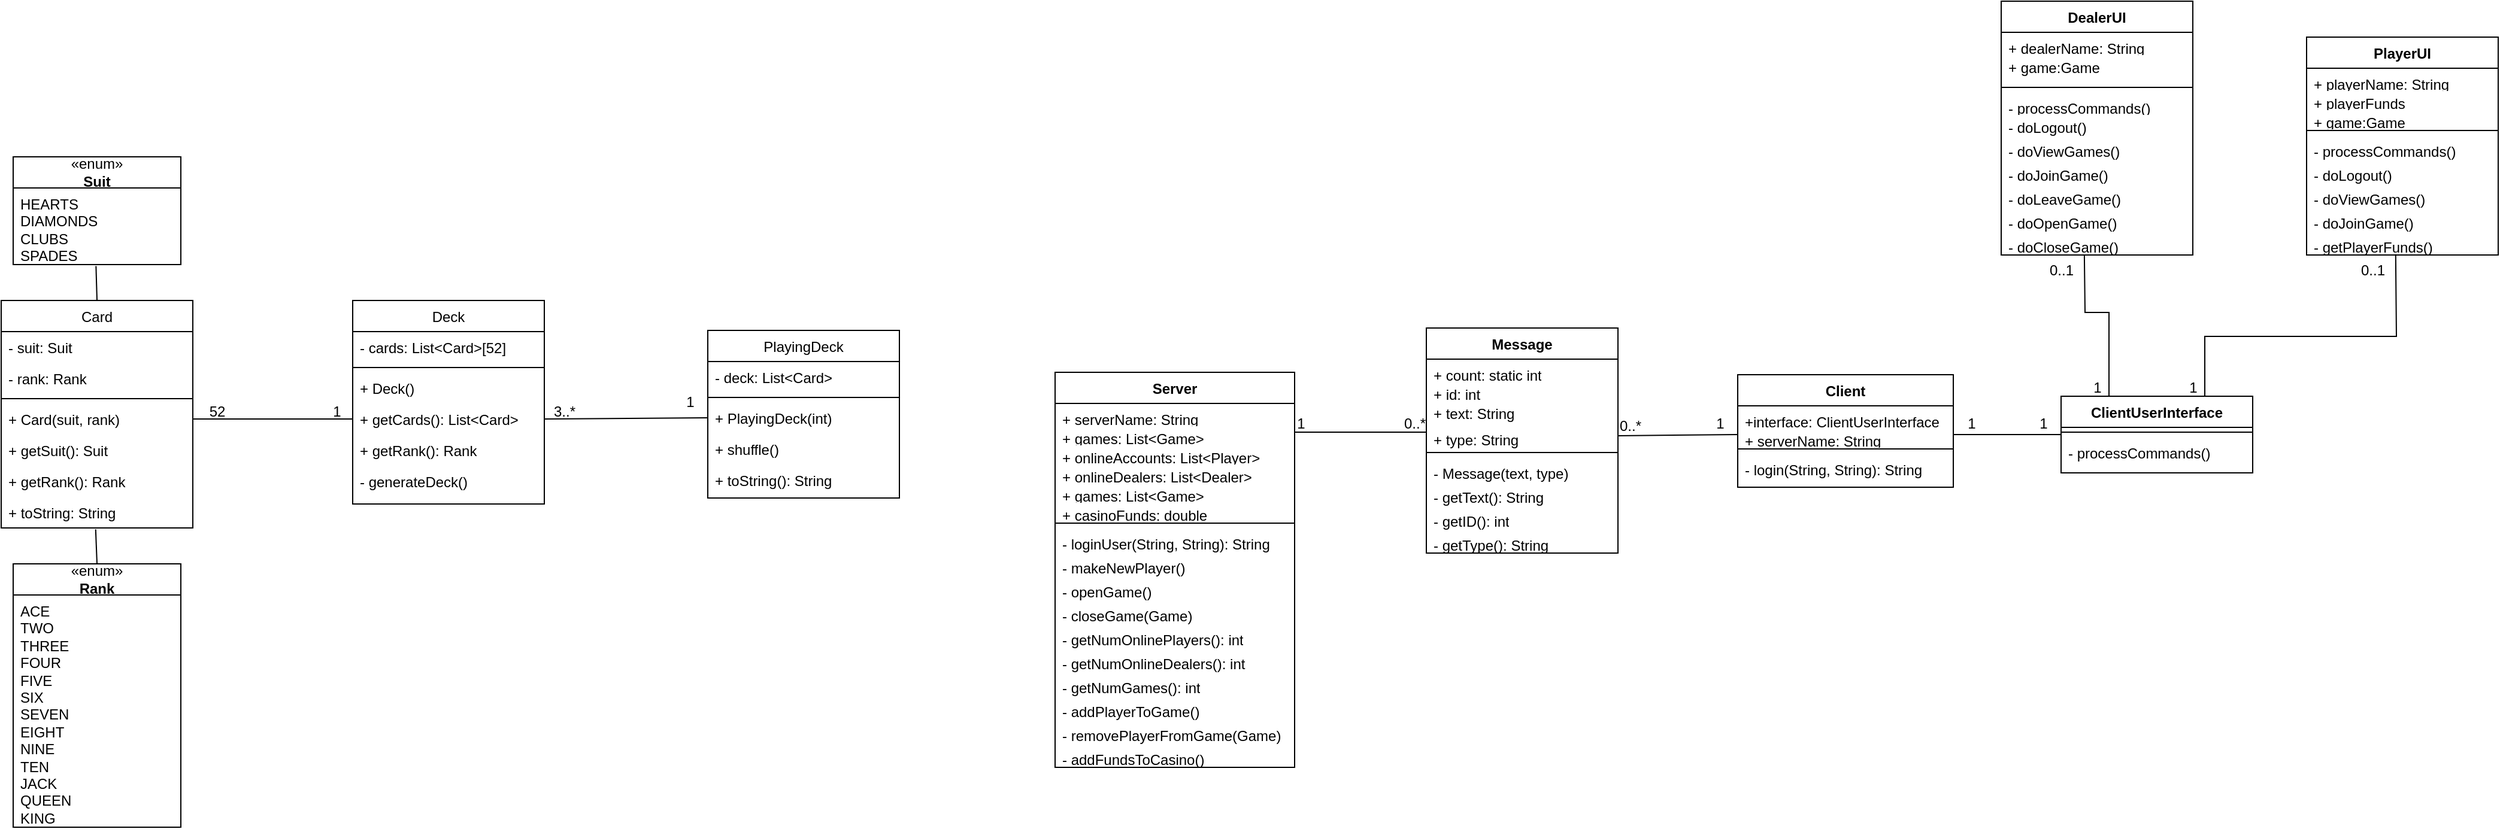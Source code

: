 <mxfile version="24.0.4" type="device">
  <diagram id="C5RBs43oDa-KdzZeNtuy" name="Page-1">
    <mxGraphModel dx="2313" dy="2041" grid="1" gridSize="10" guides="1" tooltips="1" connect="1" arrows="1" fold="1" page="1" pageScale="1" pageWidth="850" pageHeight="1100" math="0" shadow="0">
      <root>
        <mxCell id="WIyWlLk6GJQsqaUBKTNV-0" />
        <mxCell id="WIyWlLk6GJQsqaUBKTNV-1" parent="WIyWlLk6GJQsqaUBKTNV-0" />
        <mxCell id="zkfFHV4jXpPFQw0GAbJ--17" value="Card" style="swimlane;fontStyle=0;align=center;verticalAlign=top;childLayout=stackLayout;horizontal=1;startSize=26;horizontalStack=0;resizeParent=1;resizeLast=0;collapsible=1;marginBottom=0;rounded=0;shadow=0;strokeWidth=1;" parent="WIyWlLk6GJQsqaUBKTNV-1" vertex="1">
          <mxGeometry x="40" y="210" width="160" height="190" as="geometry">
            <mxRectangle x="550" y="140" width="160" height="26" as="alternateBounds" />
          </mxGeometry>
        </mxCell>
        <mxCell id="zkfFHV4jXpPFQw0GAbJ--18" value="- suit: Suit" style="text;align=left;verticalAlign=top;spacingLeft=4;spacingRight=4;overflow=hidden;rotatable=0;points=[[0,0.5],[1,0.5]];portConstraint=eastwest;" parent="zkfFHV4jXpPFQw0GAbJ--17" vertex="1">
          <mxGeometry y="26" width="160" height="26" as="geometry" />
        </mxCell>
        <mxCell id="zkfFHV4jXpPFQw0GAbJ--19" value="- rank: Rank" style="text;align=left;verticalAlign=top;spacingLeft=4;spacingRight=4;overflow=hidden;rotatable=0;points=[[0,0.5],[1,0.5]];portConstraint=eastwest;rounded=0;shadow=0;html=0;" parent="zkfFHV4jXpPFQw0GAbJ--17" vertex="1">
          <mxGeometry y="52" width="160" height="26" as="geometry" />
        </mxCell>
        <mxCell id="zkfFHV4jXpPFQw0GAbJ--23" value="" style="line;html=1;strokeWidth=1;align=left;verticalAlign=middle;spacingTop=-1;spacingLeft=3;spacingRight=3;rotatable=0;labelPosition=right;points=[];portConstraint=eastwest;" parent="zkfFHV4jXpPFQw0GAbJ--17" vertex="1">
          <mxGeometry y="78" width="160" height="8" as="geometry" />
        </mxCell>
        <mxCell id="zkfFHV4jXpPFQw0GAbJ--24" value="+ Card(suit, rank)" style="text;align=left;verticalAlign=top;spacingLeft=4;spacingRight=4;overflow=hidden;rotatable=0;points=[[0,0.5],[1,0.5]];portConstraint=eastwest;" parent="zkfFHV4jXpPFQw0GAbJ--17" vertex="1">
          <mxGeometry y="86" width="160" height="26" as="geometry" />
        </mxCell>
        <mxCell id="zkfFHV4jXpPFQw0GAbJ--25" value="+ getSuit(): Suit" style="text;align=left;verticalAlign=top;spacingLeft=4;spacingRight=4;overflow=hidden;rotatable=0;points=[[0,0.5],[1,0.5]];portConstraint=eastwest;" parent="zkfFHV4jXpPFQw0GAbJ--17" vertex="1">
          <mxGeometry y="112" width="160" height="26" as="geometry" />
        </mxCell>
        <mxCell id="6o5lNxaK7wUjUm885sXz-1" value="+ getRank(): Rank" style="text;align=left;verticalAlign=top;spacingLeft=4;spacingRight=4;overflow=hidden;rotatable=0;points=[[0,0.5],[1,0.5]];portConstraint=eastwest;" parent="zkfFHV4jXpPFQw0GAbJ--17" vertex="1">
          <mxGeometry y="138" width="160" height="26" as="geometry" />
        </mxCell>
        <mxCell id="6o5lNxaK7wUjUm885sXz-2" value="+ toString: String" style="text;align=left;verticalAlign=top;spacingLeft=4;spacingRight=4;overflow=hidden;rotatable=0;points=[[0,0.5],[1,0.5]];portConstraint=eastwest;" parent="zkfFHV4jXpPFQw0GAbJ--17" vertex="1">
          <mxGeometry y="164" width="160" height="26" as="geometry" />
        </mxCell>
        <mxCell id="6o5lNxaK7wUjUm885sXz-3" value="Deck" style="swimlane;fontStyle=0;align=center;verticalAlign=top;childLayout=stackLayout;horizontal=1;startSize=26;horizontalStack=0;resizeParent=1;resizeLast=0;collapsible=1;marginBottom=0;rounded=0;shadow=0;strokeWidth=1;" parent="WIyWlLk6GJQsqaUBKTNV-1" vertex="1">
          <mxGeometry x="333.5" y="210" width="160" height="170" as="geometry">
            <mxRectangle x="550" y="140" width="160" height="26" as="alternateBounds" />
          </mxGeometry>
        </mxCell>
        <mxCell id="6o5lNxaK7wUjUm885sXz-4" value="- cards: List&lt;Card&gt;[52]" style="text;align=left;verticalAlign=top;spacingLeft=4;spacingRight=4;overflow=hidden;rotatable=0;points=[[0,0.5],[1,0.5]];portConstraint=eastwest;" parent="6o5lNxaK7wUjUm885sXz-3" vertex="1">
          <mxGeometry y="26" width="160" height="26" as="geometry" />
        </mxCell>
        <mxCell id="6o5lNxaK7wUjUm885sXz-6" value="" style="line;html=1;strokeWidth=1;align=left;verticalAlign=middle;spacingTop=-1;spacingLeft=3;spacingRight=3;rotatable=0;labelPosition=right;points=[];portConstraint=eastwest;" parent="6o5lNxaK7wUjUm885sXz-3" vertex="1">
          <mxGeometry y="52" width="160" height="8" as="geometry" />
        </mxCell>
        <mxCell id="6o5lNxaK7wUjUm885sXz-7" value="+ Deck()" style="text;align=left;verticalAlign=top;spacingLeft=4;spacingRight=4;overflow=hidden;rotatable=0;points=[[0,0.5],[1,0.5]];portConstraint=eastwest;" parent="6o5lNxaK7wUjUm885sXz-3" vertex="1">
          <mxGeometry y="60" width="160" height="26" as="geometry" />
        </mxCell>
        <mxCell id="6o5lNxaK7wUjUm885sXz-8" value="+ getCards(): List&lt;Card&gt;" style="text;align=left;verticalAlign=top;spacingLeft=4;spacingRight=4;overflow=hidden;rotatable=0;points=[[0,0.5],[1,0.5]];portConstraint=eastwest;" parent="6o5lNxaK7wUjUm885sXz-3" vertex="1">
          <mxGeometry y="86" width="160" height="26" as="geometry" />
        </mxCell>
        <mxCell id="6o5lNxaK7wUjUm885sXz-9" value="+ getRank(): Rank" style="text;align=left;verticalAlign=top;spacingLeft=4;spacingRight=4;overflow=hidden;rotatable=0;points=[[0,0.5],[1,0.5]];portConstraint=eastwest;" parent="6o5lNxaK7wUjUm885sXz-3" vertex="1">
          <mxGeometry y="112" width="160" height="26" as="geometry" />
        </mxCell>
        <mxCell id="6o5lNxaK7wUjUm885sXz-11" value="- generateDeck()" style="text;align=left;verticalAlign=top;spacingLeft=4;spacingRight=4;overflow=hidden;rotatable=0;points=[[0,0.5],[1,0.5]];portConstraint=eastwest;" parent="6o5lNxaK7wUjUm885sXz-3" vertex="1">
          <mxGeometry y="138" width="160" height="26" as="geometry" />
        </mxCell>
        <mxCell id="6o5lNxaK7wUjUm885sXz-12" value="PlayingDeck" style="swimlane;fontStyle=0;align=center;verticalAlign=top;childLayout=stackLayout;horizontal=1;startSize=26;horizontalStack=0;resizeParent=1;resizeLast=0;collapsible=1;marginBottom=0;rounded=0;shadow=0;strokeWidth=1;" parent="WIyWlLk6GJQsqaUBKTNV-1" vertex="1">
          <mxGeometry x="630" y="235" width="160" height="140" as="geometry">
            <mxRectangle x="550" y="140" width="160" height="26" as="alternateBounds" />
          </mxGeometry>
        </mxCell>
        <mxCell id="6o5lNxaK7wUjUm885sXz-13" value="- deck: List&lt;Card&gt;" style="text;align=left;verticalAlign=top;spacingLeft=4;spacingRight=4;overflow=hidden;rotatable=0;points=[[0,0.5],[1,0.5]];portConstraint=eastwest;" parent="6o5lNxaK7wUjUm885sXz-12" vertex="1">
          <mxGeometry y="26" width="160" height="26" as="geometry" />
        </mxCell>
        <mxCell id="6o5lNxaK7wUjUm885sXz-14" value="" style="line;html=1;strokeWidth=1;align=left;verticalAlign=middle;spacingTop=-1;spacingLeft=3;spacingRight=3;rotatable=0;labelPosition=right;points=[];portConstraint=eastwest;" parent="6o5lNxaK7wUjUm885sXz-12" vertex="1">
          <mxGeometry y="52" width="160" height="8" as="geometry" />
        </mxCell>
        <mxCell id="6o5lNxaK7wUjUm885sXz-15" value="+ PlayingDeck(int)" style="text;align=left;verticalAlign=top;spacingLeft=4;spacingRight=4;overflow=hidden;rotatable=0;points=[[0,0.5],[1,0.5]];portConstraint=eastwest;" parent="6o5lNxaK7wUjUm885sXz-12" vertex="1">
          <mxGeometry y="60" width="160" height="26" as="geometry" />
        </mxCell>
        <mxCell id="6o5lNxaK7wUjUm885sXz-16" value="+ shuffle()" style="text;align=left;verticalAlign=top;spacingLeft=4;spacingRight=4;overflow=hidden;rotatable=0;points=[[0,0.5],[1,0.5]];portConstraint=eastwest;" parent="6o5lNxaK7wUjUm885sXz-12" vertex="1">
          <mxGeometry y="86" width="160" height="26" as="geometry" />
        </mxCell>
        <mxCell id="6o5lNxaK7wUjUm885sXz-19" value="+ toString(): String" style="text;align=left;verticalAlign=top;spacingLeft=4;spacingRight=4;overflow=hidden;rotatable=0;points=[[0,0.5],[1,0.5]];portConstraint=eastwest;" parent="6o5lNxaK7wUjUm885sXz-12" vertex="1">
          <mxGeometry y="112" width="160" height="26" as="geometry" />
        </mxCell>
        <mxCell id="6o5lNxaK7wUjUm885sXz-20" value="" style="endArrow=none;html=1;rounded=0;exitX=1;exitY=0.5;exitDx=0;exitDy=0;entryX=0;entryY=0.5;entryDx=0;entryDy=0;" parent="WIyWlLk6GJQsqaUBKTNV-1" source="zkfFHV4jXpPFQw0GAbJ--24" target="6o5lNxaK7wUjUm885sXz-8" edge="1">
          <mxGeometry width="50" height="50" relative="1" as="geometry">
            <mxPoint x="480" y="420" as="sourcePoint" />
            <mxPoint x="530" y="370" as="targetPoint" />
          </mxGeometry>
        </mxCell>
        <mxCell id="6o5lNxaK7wUjUm885sXz-21" value="" style="endArrow=none;html=1;rounded=0;exitX=1;exitY=0.5;exitDx=0;exitDy=0;entryX=0;entryY=0.5;entryDx=0;entryDy=0;" parent="WIyWlLk6GJQsqaUBKTNV-1" source="6o5lNxaK7wUjUm885sXz-8" target="6o5lNxaK7wUjUm885sXz-15" edge="1">
          <mxGeometry width="50" height="50" relative="1" as="geometry">
            <mxPoint x="480" y="420" as="sourcePoint" />
            <mxPoint x="530" y="370" as="targetPoint" />
          </mxGeometry>
        </mxCell>
        <mxCell id="6o5lNxaK7wUjUm885sXz-22" value="52" style="text;html=1;align=center;verticalAlign=middle;resizable=0;points=[];autosize=1;strokeColor=none;fillColor=none;" parent="WIyWlLk6GJQsqaUBKTNV-1" vertex="1">
          <mxGeometry x="200" y="288" width="40" height="30" as="geometry" />
        </mxCell>
        <mxCell id="6o5lNxaK7wUjUm885sXz-23" value="1" style="text;html=1;align=center;verticalAlign=middle;resizable=0;points=[];autosize=1;strokeColor=none;fillColor=none;" parent="WIyWlLk6GJQsqaUBKTNV-1" vertex="1">
          <mxGeometry x="305" y="288" width="30" height="30" as="geometry" />
        </mxCell>
        <mxCell id="6o5lNxaK7wUjUm885sXz-24" value="1" style="text;html=1;align=center;verticalAlign=middle;resizable=0;points=[];autosize=1;strokeColor=none;fillColor=none;" parent="WIyWlLk6GJQsqaUBKTNV-1" vertex="1">
          <mxGeometry x="600" y="280" width="30" height="30" as="geometry" />
        </mxCell>
        <mxCell id="6o5lNxaK7wUjUm885sXz-25" value="3..*" style="text;html=1;align=center;verticalAlign=middle;resizable=0;points=[];autosize=1;strokeColor=none;fillColor=none;" parent="WIyWlLk6GJQsqaUBKTNV-1" vertex="1">
          <mxGeometry x="490" y="288" width="40" height="30" as="geometry" />
        </mxCell>
        <mxCell id="6o5lNxaK7wUjUm885sXz-31" value="«enum»&lt;br&gt;&lt;b&gt;Suit&lt;/b&gt;" style="swimlane;fontStyle=0;childLayout=stackLayout;horizontal=1;startSize=26;fillColor=none;horizontalStack=0;resizeParent=1;resizeParentMax=0;resizeLast=0;collapsible=1;marginBottom=0;whiteSpace=wrap;html=1;" parent="WIyWlLk6GJQsqaUBKTNV-1" vertex="1">
          <mxGeometry x="50" y="90" width="140" height="90" as="geometry" />
        </mxCell>
        <mxCell id="6o5lNxaK7wUjUm885sXz-32" value="HEARTS&lt;div&gt;DIAMONDS&lt;/div&gt;&lt;div&gt;CLUBS&lt;/div&gt;&lt;div&gt;SPADES&lt;/div&gt;" style="text;strokeColor=none;fillColor=none;align=left;verticalAlign=top;spacingLeft=4;spacingRight=4;overflow=hidden;rotatable=0;points=[[0,0.5],[1,0.5]];portConstraint=eastwest;whiteSpace=wrap;html=1;" parent="6o5lNxaK7wUjUm885sXz-31" vertex="1">
          <mxGeometry y="26" width="140" height="64" as="geometry" />
        </mxCell>
        <mxCell id="6o5lNxaK7wUjUm885sXz-38" value="«enum»&lt;br&gt;&lt;b&gt;Rank&lt;/b&gt;" style="swimlane;fontStyle=0;childLayout=stackLayout;horizontal=1;startSize=26;fillColor=none;horizontalStack=0;resizeParent=1;resizeParentMax=0;resizeLast=0;collapsible=1;marginBottom=0;whiteSpace=wrap;html=1;" parent="WIyWlLk6GJQsqaUBKTNV-1" vertex="1">
          <mxGeometry x="50" y="430" width="140" height="220" as="geometry" />
        </mxCell>
        <mxCell id="6o5lNxaK7wUjUm885sXz-39" value="ACE&lt;div&gt;TWO&lt;/div&gt;&lt;div&gt;THREE&lt;/div&gt;&lt;div&gt;FOUR&lt;/div&gt;&lt;div&gt;FIVE&lt;/div&gt;&lt;div&gt;SIX&lt;/div&gt;&lt;div&gt;SEVEN&lt;/div&gt;&lt;div&gt;EIGHT&lt;/div&gt;&lt;div&gt;NINE&lt;/div&gt;&lt;div&gt;TEN&lt;/div&gt;&lt;div&gt;JACK&lt;/div&gt;&lt;div&gt;QUEEN&lt;/div&gt;&lt;div&gt;KING&lt;/div&gt;" style="text;strokeColor=none;fillColor=none;align=left;verticalAlign=top;spacingLeft=4;spacingRight=4;overflow=hidden;rotatable=0;points=[[0,0.5],[1,0.5]];portConstraint=eastwest;whiteSpace=wrap;html=1;" parent="6o5lNxaK7wUjUm885sXz-38" vertex="1">
          <mxGeometry y="26" width="140" height="194" as="geometry" />
        </mxCell>
        <mxCell id="6o5lNxaK7wUjUm885sXz-40" value="" style="endArrow=none;html=1;rounded=0;entryX=0.494;entryY=1.019;entryDx=0;entryDy=0;entryPerimeter=0;exitX=0.5;exitY=0;exitDx=0;exitDy=0;" parent="WIyWlLk6GJQsqaUBKTNV-1" source="zkfFHV4jXpPFQw0GAbJ--17" target="6o5lNxaK7wUjUm885sXz-32" edge="1">
          <mxGeometry width="50" height="50" relative="1" as="geometry">
            <mxPoint x="390" y="350" as="sourcePoint" />
            <mxPoint x="440" y="300" as="targetPoint" />
          </mxGeometry>
        </mxCell>
        <mxCell id="6o5lNxaK7wUjUm885sXz-41" value="" style="endArrow=none;html=1;rounded=0;entryX=0.5;entryY=0;entryDx=0;entryDy=0;exitX=0.493;exitY=1.046;exitDx=0;exitDy=0;exitPerimeter=0;" parent="WIyWlLk6GJQsqaUBKTNV-1" source="6o5lNxaK7wUjUm885sXz-2" target="6o5lNxaK7wUjUm885sXz-38" edge="1">
          <mxGeometry width="50" height="50" relative="1" as="geometry">
            <mxPoint x="120" y="450" as="sourcePoint" />
            <mxPoint x="440" y="300" as="targetPoint" />
          </mxGeometry>
        </mxCell>
        <mxCell id="25FSnjGsm6-ad1ipnzap-24" value="PlayerUI" style="swimlane;fontStyle=1;align=center;verticalAlign=top;childLayout=stackLayout;horizontal=1;startSize=26;horizontalStack=0;resizeParent=1;resizeParentMax=0;resizeLast=0;collapsible=1;marginBottom=0;whiteSpace=wrap;html=1;" vertex="1" parent="WIyWlLk6GJQsqaUBKTNV-1">
          <mxGeometry x="1965" y="-10" width="160" height="182" as="geometry" />
        </mxCell>
        <mxCell id="25FSnjGsm6-ad1ipnzap-25" value="+ playerName: String" style="text;strokeColor=none;fillColor=none;align=left;verticalAlign=top;spacingLeft=4;spacingRight=4;overflow=hidden;rotatable=0;points=[[0,0.5],[1,0.5]];portConstraint=eastwest;whiteSpace=wrap;html=1;" vertex="1" parent="25FSnjGsm6-ad1ipnzap-24">
          <mxGeometry y="26" width="160" height="16" as="geometry" />
        </mxCell>
        <mxCell id="25FSnjGsm6-ad1ipnzap-26" value="+ playerFunds" style="text;strokeColor=none;fillColor=none;align=left;verticalAlign=top;spacingLeft=4;spacingRight=4;overflow=hidden;rotatable=0;points=[[0,0.5],[1,0.5]];portConstraint=eastwest;whiteSpace=wrap;html=1;" vertex="1" parent="25FSnjGsm6-ad1ipnzap-24">
          <mxGeometry y="42" width="160" height="16" as="geometry" />
        </mxCell>
        <mxCell id="25FSnjGsm6-ad1ipnzap-87" value="+ game:Game" style="text;strokeColor=none;fillColor=none;align=left;verticalAlign=top;spacingLeft=4;spacingRight=4;overflow=hidden;rotatable=0;points=[[0,0.5],[1,0.5]];portConstraint=eastwest;whiteSpace=wrap;html=1;" vertex="1" parent="25FSnjGsm6-ad1ipnzap-24">
          <mxGeometry y="58" width="160" height="16" as="geometry" />
        </mxCell>
        <mxCell id="25FSnjGsm6-ad1ipnzap-27" value="" style="line;strokeWidth=1;fillColor=none;align=left;verticalAlign=middle;spacingTop=-1;spacingLeft=3;spacingRight=3;rotatable=0;labelPosition=right;points=[];portConstraint=eastwest;strokeColor=inherit;" vertex="1" parent="25FSnjGsm6-ad1ipnzap-24">
          <mxGeometry y="74" width="160" height="8" as="geometry" />
        </mxCell>
        <mxCell id="25FSnjGsm6-ad1ipnzap-95" value="- processCommands()" style="text;strokeColor=none;fillColor=none;align=left;verticalAlign=top;spacingLeft=4;spacingRight=4;overflow=hidden;rotatable=0;points=[[0,0.5],[1,0.5]];portConstraint=eastwest;whiteSpace=wrap;html=1;" vertex="1" parent="25FSnjGsm6-ad1ipnzap-24">
          <mxGeometry y="82" width="160" height="20" as="geometry" />
        </mxCell>
        <mxCell id="25FSnjGsm6-ad1ipnzap-106" value="- doLogout()" style="text;strokeColor=none;fillColor=none;align=left;verticalAlign=top;spacingLeft=4;spacingRight=4;overflow=hidden;rotatable=0;points=[[0,0.5],[1,0.5]];portConstraint=eastwest;whiteSpace=wrap;html=1;" vertex="1" parent="25FSnjGsm6-ad1ipnzap-24">
          <mxGeometry y="102" width="160" height="20" as="geometry" />
        </mxCell>
        <mxCell id="25FSnjGsm6-ad1ipnzap-108" value="- doViewGames()" style="text;strokeColor=none;fillColor=none;align=left;verticalAlign=top;spacingLeft=4;spacingRight=4;overflow=hidden;rotatable=0;points=[[0,0.5],[1,0.5]];portConstraint=eastwest;whiteSpace=wrap;html=1;" vertex="1" parent="25FSnjGsm6-ad1ipnzap-24">
          <mxGeometry y="122" width="160" height="20" as="geometry" />
        </mxCell>
        <mxCell id="25FSnjGsm6-ad1ipnzap-107" value="- doJoinGame()" style="text;strokeColor=none;fillColor=none;align=left;verticalAlign=top;spacingLeft=4;spacingRight=4;overflow=hidden;rotatable=0;points=[[0,0.5],[1,0.5]];portConstraint=eastwest;whiteSpace=wrap;html=1;" vertex="1" parent="25FSnjGsm6-ad1ipnzap-24">
          <mxGeometry y="142" width="160" height="20" as="geometry" />
        </mxCell>
        <mxCell id="25FSnjGsm6-ad1ipnzap-109" value="- getPlayerFunds()" style="text;strokeColor=none;fillColor=none;align=left;verticalAlign=top;spacingLeft=4;spacingRight=4;overflow=hidden;rotatable=0;points=[[0,0.5],[1,0.5]];portConstraint=eastwest;whiteSpace=wrap;html=1;" vertex="1" parent="25FSnjGsm6-ad1ipnzap-24">
          <mxGeometry y="162" width="160" height="20" as="geometry" />
        </mxCell>
        <mxCell id="25FSnjGsm6-ad1ipnzap-29" value="DealerUI" style="swimlane;fontStyle=1;align=center;verticalAlign=top;childLayout=stackLayout;horizontal=1;startSize=26;horizontalStack=0;resizeParent=1;resizeParentMax=0;resizeLast=0;collapsible=1;marginBottom=0;whiteSpace=wrap;html=1;" vertex="1" parent="WIyWlLk6GJQsqaUBKTNV-1">
          <mxGeometry x="1710" y="-40" width="160" height="212" as="geometry" />
        </mxCell>
        <mxCell id="25FSnjGsm6-ad1ipnzap-30" value="+ dealerName: String" style="text;strokeColor=none;fillColor=none;align=left;verticalAlign=top;spacingLeft=4;spacingRight=4;overflow=hidden;rotatable=0;points=[[0,0.5],[1,0.5]];portConstraint=eastwest;whiteSpace=wrap;html=1;" vertex="1" parent="25FSnjGsm6-ad1ipnzap-29">
          <mxGeometry y="26" width="160" height="16" as="geometry" />
        </mxCell>
        <mxCell id="25FSnjGsm6-ad1ipnzap-93" value="+ game:Game" style="text;strokeColor=none;fillColor=none;align=left;verticalAlign=top;spacingLeft=4;spacingRight=4;overflow=hidden;rotatable=0;points=[[0,0.5],[1,0.5]];portConstraint=eastwest;whiteSpace=wrap;html=1;" vertex="1" parent="25FSnjGsm6-ad1ipnzap-29">
          <mxGeometry y="42" width="160" height="26" as="geometry" />
        </mxCell>
        <mxCell id="25FSnjGsm6-ad1ipnzap-32" value="" style="line;strokeWidth=1;fillColor=none;align=left;verticalAlign=middle;spacingTop=-1;spacingLeft=3;spacingRight=3;rotatable=0;labelPosition=right;points=[];portConstraint=eastwest;strokeColor=inherit;" vertex="1" parent="25FSnjGsm6-ad1ipnzap-29">
          <mxGeometry y="68" width="160" height="8" as="geometry" />
        </mxCell>
        <mxCell id="25FSnjGsm6-ad1ipnzap-94" value="- processCommands()" style="text;strokeColor=none;fillColor=none;align=left;verticalAlign=top;spacingLeft=4;spacingRight=4;overflow=hidden;rotatable=0;points=[[0,0.5],[1,0.5]];portConstraint=eastwest;whiteSpace=wrap;html=1;" vertex="1" parent="25FSnjGsm6-ad1ipnzap-29">
          <mxGeometry y="76" width="160" height="16" as="geometry" />
        </mxCell>
        <mxCell id="25FSnjGsm6-ad1ipnzap-97" value="- doLogout()" style="text;strokeColor=none;fillColor=none;align=left;verticalAlign=top;spacingLeft=4;spacingRight=4;overflow=hidden;rotatable=0;points=[[0,0.5],[1,0.5]];portConstraint=eastwest;whiteSpace=wrap;html=1;" vertex="1" parent="25FSnjGsm6-ad1ipnzap-29">
          <mxGeometry y="92" width="160" height="20" as="geometry" />
        </mxCell>
        <mxCell id="25FSnjGsm6-ad1ipnzap-101" value="- doViewGames()" style="text;strokeColor=none;fillColor=none;align=left;verticalAlign=top;spacingLeft=4;spacingRight=4;overflow=hidden;rotatable=0;points=[[0,0.5],[1,0.5]];portConstraint=eastwest;whiteSpace=wrap;html=1;" vertex="1" parent="25FSnjGsm6-ad1ipnzap-29">
          <mxGeometry y="112" width="160" height="20" as="geometry" />
        </mxCell>
        <mxCell id="25FSnjGsm6-ad1ipnzap-102" value="- doJoinGame()" style="text;strokeColor=none;fillColor=none;align=left;verticalAlign=top;spacingLeft=4;spacingRight=4;overflow=hidden;rotatable=0;points=[[0,0.5],[1,0.5]];portConstraint=eastwest;whiteSpace=wrap;html=1;" vertex="1" parent="25FSnjGsm6-ad1ipnzap-29">
          <mxGeometry y="132" width="160" height="20" as="geometry" />
        </mxCell>
        <mxCell id="25FSnjGsm6-ad1ipnzap-103" value="- doLeaveGame()" style="text;strokeColor=none;fillColor=none;align=left;verticalAlign=top;spacingLeft=4;spacingRight=4;overflow=hidden;rotatable=0;points=[[0,0.5],[1,0.5]];portConstraint=eastwest;whiteSpace=wrap;html=1;" vertex="1" parent="25FSnjGsm6-ad1ipnzap-29">
          <mxGeometry y="152" width="160" height="20" as="geometry" />
        </mxCell>
        <mxCell id="25FSnjGsm6-ad1ipnzap-104" value="- doOpenGame()" style="text;strokeColor=none;fillColor=none;align=left;verticalAlign=top;spacingLeft=4;spacingRight=4;overflow=hidden;rotatable=0;points=[[0,0.5],[1,0.5]];portConstraint=eastwest;whiteSpace=wrap;html=1;" vertex="1" parent="25FSnjGsm6-ad1ipnzap-29">
          <mxGeometry y="172" width="160" height="20" as="geometry" />
        </mxCell>
        <mxCell id="25FSnjGsm6-ad1ipnzap-105" value="- doCloseGame()" style="text;strokeColor=none;fillColor=none;align=left;verticalAlign=top;spacingLeft=4;spacingRight=4;overflow=hidden;rotatable=0;points=[[0,0.5],[1,0.5]];portConstraint=eastwest;whiteSpace=wrap;html=1;" vertex="1" parent="25FSnjGsm6-ad1ipnzap-29">
          <mxGeometry y="192" width="160" height="20" as="geometry" />
        </mxCell>
        <mxCell id="25FSnjGsm6-ad1ipnzap-34" value="Message" style="swimlane;fontStyle=1;align=center;verticalAlign=top;childLayout=stackLayout;horizontal=1;startSize=26;horizontalStack=0;resizeParent=1;resizeParentMax=0;resizeLast=0;collapsible=1;marginBottom=0;whiteSpace=wrap;html=1;" vertex="1" parent="WIyWlLk6GJQsqaUBKTNV-1">
          <mxGeometry x="1230" y="233" width="160" height="188" as="geometry" />
        </mxCell>
        <mxCell id="25FSnjGsm6-ad1ipnzap-35" value="+ count: static int" style="text;strokeColor=none;fillColor=none;align=left;verticalAlign=top;spacingLeft=4;spacingRight=4;overflow=hidden;rotatable=0;points=[[0,0.5],[1,0.5]];portConstraint=eastwest;whiteSpace=wrap;html=1;" vertex="1" parent="25FSnjGsm6-ad1ipnzap-34">
          <mxGeometry y="26" width="160" height="16" as="geometry" />
        </mxCell>
        <mxCell id="25FSnjGsm6-ad1ipnzap-36" value="+ id: int" style="text;strokeColor=none;fillColor=none;align=left;verticalAlign=top;spacingLeft=4;spacingRight=4;overflow=hidden;rotatable=0;points=[[0,0.5],[1,0.5]];portConstraint=eastwest;whiteSpace=wrap;html=1;" vertex="1" parent="25FSnjGsm6-ad1ipnzap-34">
          <mxGeometry y="42" width="160" height="16" as="geometry" />
        </mxCell>
        <mxCell id="25FSnjGsm6-ad1ipnzap-39" value="+ text: String" style="text;strokeColor=none;fillColor=none;align=left;verticalAlign=top;spacingLeft=4;spacingRight=4;overflow=hidden;rotatable=0;points=[[0,0.5],[1,0.5]];portConstraint=eastwest;whiteSpace=wrap;html=1;" vertex="1" parent="25FSnjGsm6-ad1ipnzap-34">
          <mxGeometry y="58" width="160" height="22" as="geometry" />
        </mxCell>
        <mxCell id="25FSnjGsm6-ad1ipnzap-40" value="+ type: String" style="text;strokeColor=none;fillColor=none;align=left;verticalAlign=top;spacingLeft=4;spacingRight=4;overflow=hidden;rotatable=0;points=[[0,0.5],[1,0.5]];portConstraint=eastwest;whiteSpace=wrap;html=1;" vertex="1" parent="25FSnjGsm6-ad1ipnzap-34">
          <mxGeometry y="80" width="160" height="20" as="geometry" />
        </mxCell>
        <mxCell id="25FSnjGsm6-ad1ipnzap-37" value="" style="line;strokeWidth=1;fillColor=none;align=left;verticalAlign=middle;spacingTop=-1;spacingLeft=3;spacingRight=3;rotatable=0;labelPosition=right;points=[];portConstraint=eastwest;strokeColor=inherit;" vertex="1" parent="25FSnjGsm6-ad1ipnzap-34">
          <mxGeometry y="100" width="160" height="8" as="geometry" />
        </mxCell>
        <mxCell id="25FSnjGsm6-ad1ipnzap-38" value="- Message(text, type)" style="text;strokeColor=none;fillColor=none;align=left;verticalAlign=top;spacingLeft=4;spacingRight=4;overflow=hidden;rotatable=0;points=[[0,0.5],[1,0.5]];portConstraint=eastwest;whiteSpace=wrap;html=1;" vertex="1" parent="25FSnjGsm6-ad1ipnzap-34">
          <mxGeometry y="108" width="160" height="20" as="geometry" />
        </mxCell>
        <mxCell id="25FSnjGsm6-ad1ipnzap-42" value="- getText(): String" style="text;strokeColor=none;fillColor=none;align=left;verticalAlign=top;spacingLeft=4;spacingRight=4;overflow=hidden;rotatable=0;points=[[0,0.5],[1,0.5]];portConstraint=eastwest;whiteSpace=wrap;html=1;" vertex="1" parent="25FSnjGsm6-ad1ipnzap-34">
          <mxGeometry y="128" width="160" height="20" as="geometry" />
        </mxCell>
        <mxCell id="25FSnjGsm6-ad1ipnzap-43" value="- getID(): int&lt;div&gt;&lt;span style=&quot;color: rgba(0, 0, 0, 0); font-family: monospace; font-size: 0px; text-wrap: nowrap;&quot;&gt;%3CmxGraphModel%3E%3Croot%3E%3CmxCell%20id%3D%220%22%2F%3E%3CmxCell%20id%3D%221%22%20parent%3D%220%22%2F%3E%3CmxCell%20id%3D%222%22%20value%3D%22-%20getText()%3A%20String%22%20style%3D%22text%3BstrokeColor%3Dnone%3BfillColor%3Dnone%3Balign%3Dleft%3BverticalAlign%3Dtop%3BspacingLeft%3D4%3BspacingRight%3D4%3Boverflow%3Dhidden%3Brotatable%3D0%3Bpoints%3D%5B%5B0%2C0.5%5D%2C%5B1%2C0.5%5D%5D%3BportConstraint%3Deastwest%3BwhiteSpace%3Dwrap%3Bhtml%3D1%3B%22%20vertex%3D%221%22%20parent%3D%221%22%3E%3CmxGeometry%20x%3D%221080%22%20y%3D%22458%22%20width%3D%22160%22%20height%3D%2220%22%20as%3D%22geometry%22%2F%3E%3C%2FmxCell%3E%3C%2Froot%3E%3C%2FmxGraphModel%3E&lt;/span&gt;&lt;br&gt;&lt;/div&gt;" style="text;strokeColor=none;fillColor=none;align=left;verticalAlign=top;spacingLeft=4;spacingRight=4;overflow=hidden;rotatable=0;points=[[0,0.5],[1,0.5]];portConstraint=eastwest;whiteSpace=wrap;html=1;" vertex="1" parent="25FSnjGsm6-ad1ipnzap-34">
          <mxGeometry y="148" width="160" height="20" as="geometry" />
        </mxCell>
        <mxCell id="25FSnjGsm6-ad1ipnzap-44" value="&lt;div&gt;- getType(): String&lt;/div&gt;" style="text;strokeColor=none;fillColor=none;align=left;verticalAlign=top;spacingLeft=4;spacingRight=4;overflow=hidden;rotatable=0;points=[[0,0.5],[1,0.5]];portConstraint=eastwest;whiteSpace=wrap;html=1;" vertex="1" parent="25FSnjGsm6-ad1ipnzap-34">
          <mxGeometry y="168" width="160" height="20" as="geometry" />
        </mxCell>
        <mxCell id="25FSnjGsm6-ad1ipnzap-45" value="Server" style="swimlane;fontStyle=1;align=center;verticalAlign=top;childLayout=stackLayout;horizontal=1;startSize=26;horizontalStack=0;resizeParent=1;resizeParentMax=0;resizeLast=0;collapsible=1;marginBottom=0;whiteSpace=wrap;html=1;" vertex="1" parent="WIyWlLk6GJQsqaUBKTNV-1">
          <mxGeometry x="920" y="270" width="200" height="330" as="geometry" />
        </mxCell>
        <mxCell id="25FSnjGsm6-ad1ipnzap-46" value="+ serverName: String" style="text;strokeColor=none;fillColor=none;align=left;verticalAlign=top;spacingLeft=4;spacingRight=4;overflow=hidden;rotatable=0;points=[[0,0.5],[1,0.5]];portConstraint=eastwest;whiteSpace=wrap;html=1;" vertex="1" parent="25FSnjGsm6-ad1ipnzap-45">
          <mxGeometry y="26" width="200" height="16" as="geometry" />
        </mxCell>
        <mxCell id="25FSnjGsm6-ad1ipnzap-47" value="+ games: List&amp;lt;Game&amp;gt;" style="text;strokeColor=none;fillColor=none;align=left;verticalAlign=top;spacingLeft=4;spacingRight=4;overflow=hidden;rotatable=0;points=[[0,0.5],[1,0.5]];portConstraint=eastwest;whiteSpace=wrap;html=1;" vertex="1" parent="25FSnjGsm6-ad1ipnzap-45">
          <mxGeometry y="42" width="200" height="16" as="geometry" />
        </mxCell>
        <mxCell id="25FSnjGsm6-ad1ipnzap-70" value="+ onlineAccounts: List&amp;lt;Player&amp;gt;" style="text;strokeColor=none;fillColor=none;align=left;verticalAlign=top;spacingLeft=4;spacingRight=4;overflow=hidden;rotatable=0;points=[[0,0.5],[1,0.5]];portConstraint=eastwest;whiteSpace=wrap;html=1;" vertex="1" parent="25FSnjGsm6-ad1ipnzap-45">
          <mxGeometry y="58" width="200" height="16" as="geometry" />
        </mxCell>
        <mxCell id="25FSnjGsm6-ad1ipnzap-71" value="+ onlineDealers: List&amp;lt;Dealer&amp;gt;" style="text;strokeColor=none;fillColor=none;align=left;verticalAlign=top;spacingLeft=4;spacingRight=4;overflow=hidden;rotatable=0;points=[[0,0.5],[1,0.5]];portConstraint=eastwest;whiteSpace=wrap;html=1;" vertex="1" parent="25FSnjGsm6-ad1ipnzap-45">
          <mxGeometry y="74" width="200" height="16" as="geometry" />
        </mxCell>
        <mxCell id="25FSnjGsm6-ad1ipnzap-73" value="+ games: List&amp;lt;Game&amp;gt;" style="text;strokeColor=none;fillColor=none;align=left;verticalAlign=top;spacingLeft=4;spacingRight=4;overflow=hidden;rotatable=0;points=[[0,0.5],[1,0.5]];portConstraint=eastwest;whiteSpace=wrap;html=1;" vertex="1" parent="25FSnjGsm6-ad1ipnzap-45">
          <mxGeometry y="90" width="200" height="16" as="geometry" />
        </mxCell>
        <mxCell id="25FSnjGsm6-ad1ipnzap-74" value="+ casinoFunds: double" style="text;strokeColor=none;fillColor=none;align=left;verticalAlign=top;spacingLeft=4;spacingRight=4;overflow=hidden;rotatable=0;points=[[0,0.5],[1,0.5]];portConstraint=eastwest;whiteSpace=wrap;html=1;" vertex="1" parent="25FSnjGsm6-ad1ipnzap-45">
          <mxGeometry y="106" width="200" height="16" as="geometry" />
        </mxCell>
        <mxCell id="25FSnjGsm6-ad1ipnzap-48" value="" style="line;strokeWidth=1;fillColor=none;align=left;verticalAlign=middle;spacingTop=-1;spacingLeft=3;spacingRight=3;rotatable=0;labelPosition=right;points=[];portConstraint=eastwest;strokeColor=inherit;" vertex="1" parent="25FSnjGsm6-ad1ipnzap-45">
          <mxGeometry y="122" width="200" height="8" as="geometry" />
        </mxCell>
        <mxCell id="25FSnjGsm6-ad1ipnzap-118" value="- loginUser(String, String): String" style="text;strokeColor=none;fillColor=none;align=left;verticalAlign=top;spacingLeft=4;spacingRight=4;overflow=hidden;rotatable=0;points=[[0,0.5],[1,0.5]];portConstraint=eastwest;whiteSpace=wrap;html=1;" vertex="1" parent="25FSnjGsm6-ad1ipnzap-45">
          <mxGeometry y="130" width="200" height="20" as="geometry" />
        </mxCell>
        <mxCell id="25FSnjGsm6-ad1ipnzap-112" value="- makeNewPlayer()" style="text;strokeColor=none;fillColor=none;align=left;verticalAlign=top;spacingLeft=4;spacingRight=4;overflow=hidden;rotatable=0;points=[[0,0.5],[1,0.5]];portConstraint=eastwest;whiteSpace=wrap;html=1;" vertex="1" parent="25FSnjGsm6-ad1ipnzap-45">
          <mxGeometry y="150" width="200" height="20" as="geometry" />
        </mxCell>
        <mxCell id="25FSnjGsm6-ad1ipnzap-72" value="- openGame()" style="text;strokeColor=none;fillColor=none;align=left;verticalAlign=top;spacingLeft=4;spacingRight=4;overflow=hidden;rotatable=0;points=[[0,0.5],[1,0.5]];portConstraint=eastwest;whiteSpace=wrap;html=1;" vertex="1" parent="25FSnjGsm6-ad1ipnzap-45">
          <mxGeometry y="170" width="200" height="20" as="geometry" />
        </mxCell>
        <mxCell id="25FSnjGsm6-ad1ipnzap-49" value="- closeGame(Game)" style="text;strokeColor=none;fillColor=none;align=left;verticalAlign=top;spacingLeft=4;spacingRight=4;overflow=hidden;rotatable=0;points=[[0,0.5],[1,0.5]];portConstraint=eastwest;whiteSpace=wrap;html=1;" vertex="1" parent="25FSnjGsm6-ad1ipnzap-45">
          <mxGeometry y="190" width="200" height="20" as="geometry" />
        </mxCell>
        <mxCell id="25FSnjGsm6-ad1ipnzap-111" value="- getNumOnlinePlayers(): int" style="text;strokeColor=none;fillColor=none;align=left;verticalAlign=top;spacingLeft=4;spacingRight=4;overflow=hidden;rotatable=0;points=[[0,0.5],[1,0.5]];portConstraint=eastwest;whiteSpace=wrap;html=1;" vertex="1" parent="25FSnjGsm6-ad1ipnzap-45">
          <mxGeometry y="210" width="200" height="20" as="geometry" />
        </mxCell>
        <mxCell id="25FSnjGsm6-ad1ipnzap-113" value="- getNumOnlineDealers(): int" style="text;strokeColor=none;fillColor=none;align=left;verticalAlign=top;spacingLeft=4;spacingRight=4;overflow=hidden;rotatable=0;points=[[0,0.5],[1,0.5]];portConstraint=eastwest;whiteSpace=wrap;html=1;" vertex="1" parent="25FSnjGsm6-ad1ipnzap-45">
          <mxGeometry y="230" width="200" height="20" as="geometry" />
        </mxCell>
        <mxCell id="25FSnjGsm6-ad1ipnzap-114" value="- getNumGames(): int" style="text;strokeColor=none;fillColor=none;align=left;verticalAlign=top;spacingLeft=4;spacingRight=4;overflow=hidden;rotatable=0;points=[[0,0.5],[1,0.5]];portConstraint=eastwest;whiteSpace=wrap;html=1;" vertex="1" parent="25FSnjGsm6-ad1ipnzap-45">
          <mxGeometry y="250" width="200" height="20" as="geometry" />
        </mxCell>
        <mxCell id="25FSnjGsm6-ad1ipnzap-115" value="- addPlayerToGame()" style="text;strokeColor=none;fillColor=none;align=left;verticalAlign=top;spacingLeft=4;spacingRight=4;overflow=hidden;rotatable=0;points=[[0,0.5],[1,0.5]];portConstraint=eastwest;whiteSpace=wrap;html=1;" vertex="1" parent="25FSnjGsm6-ad1ipnzap-45">
          <mxGeometry y="270" width="200" height="20" as="geometry" />
        </mxCell>
        <mxCell id="25FSnjGsm6-ad1ipnzap-116" value="- removePlayerFromGame(Game)" style="text;strokeColor=none;fillColor=none;align=left;verticalAlign=top;spacingLeft=4;spacingRight=4;overflow=hidden;rotatable=0;points=[[0,0.5],[1,0.5]];portConstraint=eastwest;whiteSpace=wrap;html=1;" vertex="1" parent="25FSnjGsm6-ad1ipnzap-45">
          <mxGeometry y="290" width="200" height="20" as="geometry" />
        </mxCell>
        <mxCell id="25FSnjGsm6-ad1ipnzap-117" value="- addFundsToCasino()" style="text;strokeColor=none;fillColor=none;align=left;verticalAlign=top;spacingLeft=4;spacingRight=4;overflow=hidden;rotatable=0;points=[[0,0.5],[1,0.5]];portConstraint=eastwest;whiteSpace=wrap;html=1;" vertex="1" parent="25FSnjGsm6-ad1ipnzap-45">
          <mxGeometry y="310" width="200" height="20" as="geometry" />
        </mxCell>
        <mxCell id="25FSnjGsm6-ad1ipnzap-50" value="Client" style="swimlane;fontStyle=1;align=center;verticalAlign=top;childLayout=stackLayout;horizontal=1;startSize=26;horizontalStack=0;resizeParent=1;resizeParentMax=0;resizeLast=0;collapsible=1;marginBottom=0;whiteSpace=wrap;html=1;" vertex="1" parent="WIyWlLk6GJQsqaUBKTNV-1">
          <mxGeometry x="1490" y="272" width="180" height="94" as="geometry" />
        </mxCell>
        <mxCell id="25FSnjGsm6-ad1ipnzap-51" value="+interface: ClientUserInterface" style="text;strokeColor=none;fillColor=none;align=left;verticalAlign=top;spacingLeft=4;spacingRight=4;overflow=hidden;rotatable=0;points=[[0,0.5],[1,0.5]];portConstraint=eastwest;whiteSpace=wrap;html=1;" vertex="1" parent="25FSnjGsm6-ad1ipnzap-50">
          <mxGeometry y="26" width="180" height="16" as="geometry" />
        </mxCell>
        <mxCell id="25FSnjGsm6-ad1ipnzap-52" value="+ serverName: String" style="text;strokeColor=none;fillColor=none;align=left;verticalAlign=top;spacingLeft=4;spacingRight=4;overflow=hidden;rotatable=0;points=[[0,0.5],[1,0.5]];portConstraint=eastwest;whiteSpace=wrap;html=1;" vertex="1" parent="25FSnjGsm6-ad1ipnzap-50">
          <mxGeometry y="42" width="180" height="16" as="geometry" />
        </mxCell>
        <mxCell id="25FSnjGsm6-ad1ipnzap-53" value="" style="line;strokeWidth=1;fillColor=none;align=left;verticalAlign=middle;spacingTop=-1;spacingLeft=3;spacingRight=3;rotatable=0;labelPosition=right;points=[];portConstraint=eastwest;strokeColor=inherit;" vertex="1" parent="25FSnjGsm6-ad1ipnzap-50">
          <mxGeometry y="58" width="180" height="8" as="geometry" />
        </mxCell>
        <mxCell id="25FSnjGsm6-ad1ipnzap-88" value="- login(String, String): String" style="text;strokeColor=none;fillColor=none;align=left;verticalAlign=top;spacingLeft=4;spacingRight=4;overflow=hidden;rotatable=0;points=[[0,0.5],[1,0.5]];portConstraint=eastwest;whiteSpace=wrap;html=1;" vertex="1" parent="25FSnjGsm6-ad1ipnzap-50">
          <mxGeometry y="66" width="180" height="28" as="geometry" />
        </mxCell>
        <mxCell id="25FSnjGsm6-ad1ipnzap-55" value="" style="endArrow=none;html=1;rounded=0;exitX=1;exitY=0.5;exitDx=0;exitDy=0;entryX=0;entryY=0.5;entryDx=0;entryDy=0;" edge="1" parent="WIyWlLk6GJQsqaUBKTNV-1" source="25FSnjGsm6-ad1ipnzap-40" target="25FSnjGsm6-ad1ipnzap-52">
          <mxGeometry width="50" height="50" relative="1" as="geometry">
            <mxPoint x="1350" y="550" as="sourcePoint" />
            <mxPoint x="1480" y="323" as="targetPoint" />
          </mxGeometry>
        </mxCell>
        <mxCell id="25FSnjGsm6-ad1ipnzap-56" value="" style="endArrow=none;html=1;rounded=0;exitX=1;exitY=0.5;exitDx=0;exitDy=0;" edge="1" parent="WIyWlLk6GJQsqaUBKTNV-1" source="25FSnjGsm6-ad1ipnzap-47">
          <mxGeometry width="50" height="50" relative="1" as="geometry">
            <mxPoint x="1350" y="550" as="sourcePoint" />
            <mxPoint x="1230" y="320" as="targetPoint" />
          </mxGeometry>
        </mxCell>
        <mxCell id="25FSnjGsm6-ad1ipnzap-57" value="" style="whiteSpace=wrap;html=1;fillColor=none;strokeColor=none;" vertex="1" parent="WIyWlLk6GJQsqaUBKTNV-1">
          <mxGeometry x="1150" y="280" width="30" height="20" as="geometry" />
        </mxCell>
        <mxCell id="25FSnjGsm6-ad1ipnzap-60" value="1" style="text;html=1;align=center;verticalAlign=middle;resizable=0;points=[];autosize=1;strokeColor=none;fillColor=none;" vertex="1" parent="WIyWlLk6GJQsqaUBKTNV-1">
          <mxGeometry x="1110" y="298" width="30" height="30" as="geometry" />
        </mxCell>
        <mxCell id="25FSnjGsm6-ad1ipnzap-61" value="0..*" style="text;html=1;align=center;verticalAlign=middle;resizable=0;points=[];autosize=1;strokeColor=none;fillColor=none;" vertex="1" parent="WIyWlLk6GJQsqaUBKTNV-1">
          <mxGeometry x="1200" y="298" width="40" height="30" as="geometry" />
        </mxCell>
        <mxCell id="25FSnjGsm6-ad1ipnzap-62" value="1" style="text;html=1;align=center;verticalAlign=middle;resizable=0;points=[];autosize=1;strokeColor=none;fillColor=none;" vertex="1" parent="WIyWlLk6GJQsqaUBKTNV-1">
          <mxGeometry x="1460" y="298" width="30" height="30" as="geometry" />
        </mxCell>
        <mxCell id="25FSnjGsm6-ad1ipnzap-63" value="0..*" style="text;html=1;align=center;verticalAlign=middle;resizable=0;points=[];autosize=1;strokeColor=none;fillColor=none;" vertex="1" parent="WIyWlLk6GJQsqaUBKTNV-1">
          <mxGeometry x="1380" y="300" width="40" height="30" as="geometry" />
        </mxCell>
        <mxCell id="25FSnjGsm6-ad1ipnzap-66" value="0..1" style="text;html=1;align=center;verticalAlign=middle;resizable=0;points=[];autosize=1;strokeColor=none;fillColor=none;" vertex="1" parent="WIyWlLk6GJQsqaUBKTNV-1">
          <mxGeometry x="2000" y="170" width="40" height="30" as="geometry" />
        </mxCell>
        <mxCell id="25FSnjGsm6-ad1ipnzap-69" value="0..1" style="text;html=1;align=center;verticalAlign=middle;resizable=0;points=[];autosize=1;strokeColor=none;fillColor=none;" vertex="1" parent="WIyWlLk6GJQsqaUBKTNV-1">
          <mxGeometry x="1740" y="170" width="40" height="30" as="geometry" />
        </mxCell>
        <mxCell id="25FSnjGsm6-ad1ipnzap-78" value="ClientUserInterface" style="swimlane;fontStyle=1;align=center;verticalAlign=top;childLayout=stackLayout;horizontal=1;startSize=26;horizontalStack=0;resizeParent=1;resizeParentMax=0;resizeLast=0;collapsible=1;marginBottom=0;whiteSpace=wrap;html=1;" vertex="1" parent="WIyWlLk6GJQsqaUBKTNV-1">
          <mxGeometry x="1760" y="290" width="160" height="64" as="geometry" />
        </mxCell>
        <mxCell id="25FSnjGsm6-ad1ipnzap-81" value="" style="line;strokeWidth=1;fillColor=none;align=left;verticalAlign=middle;spacingTop=-1;spacingLeft=3;spacingRight=3;rotatable=0;labelPosition=right;points=[];portConstraint=eastwest;strokeColor=inherit;" vertex="1" parent="25FSnjGsm6-ad1ipnzap-78">
          <mxGeometry y="26" width="160" height="8" as="geometry" />
        </mxCell>
        <mxCell id="25FSnjGsm6-ad1ipnzap-82" value="- processCommands()" style="text;strokeColor=none;fillColor=none;align=left;verticalAlign=top;spacingLeft=4;spacingRight=4;overflow=hidden;rotatable=0;points=[[0,0.5],[1,0.5]];portConstraint=eastwest;whiteSpace=wrap;html=1;" vertex="1" parent="25FSnjGsm6-ad1ipnzap-78">
          <mxGeometry y="34" width="160" height="30" as="geometry" />
        </mxCell>
        <mxCell id="25FSnjGsm6-ad1ipnzap-83" value="" style="endArrow=none;html=1;rounded=0;exitX=1;exitY=0.5;exitDx=0;exitDy=0;entryX=0;entryY=0.5;entryDx=0;entryDy=0;" edge="1" parent="WIyWlLk6GJQsqaUBKTNV-1" source="25FSnjGsm6-ad1ipnzap-52" target="25FSnjGsm6-ad1ipnzap-78">
          <mxGeometry width="50" height="50" relative="1" as="geometry">
            <mxPoint x="1740" y="380" as="sourcePoint" />
            <mxPoint x="1790" y="330" as="targetPoint" />
          </mxGeometry>
        </mxCell>
        <mxCell id="25FSnjGsm6-ad1ipnzap-84" value="1" style="text;html=1;align=center;verticalAlign=middle;resizable=0;points=[];autosize=1;strokeColor=none;fillColor=none;" vertex="1" parent="WIyWlLk6GJQsqaUBKTNV-1">
          <mxGeometry x="1670" y="298" width="30" height="30" as="geometry" />
        </mxCell>
        <mxCell id="25FSnjGsm6-ad1ipnzap-85" value="1" style="text;html=1;align=center;verticalAlign=middle;resizable=0;points=[];autosize=1;strokeColor=none;fillColor=none;" vertex="1" parent="WIyWlLk6GJQsqaUBKTNV-1">
          <mxGeometry x="1730" y="298" width="30" height="30" as="geometry" />
        </mxCell>
        <mxCell id="25FSnjGsm6-ad1ipnzap-89" value="" style="endArrow=none;html=1;rounded=0;exitX=0.75;exitY=0;exitDx=0;exitDy=0;entryX=0.465;entryY=0.971;entryDx=0;entryDy=0;entryPerimeter=0;" edge="1" parent="WIyWlLk6GJQsqaUBKTNV-1" source="25FSnjGsm6-ad1ipnzap-78" target="25FSnjGsm6-ad1ipnzap-109">
          <mxGeometry width="50" height="50" relative="1" as="geometry">
            <mxPoint x="2050" y="240" as="sourcePoint" />
            <mxPoint x="2039" y="210" as="targetPoint" />
            <Array as="points">
              <mxPoint x="1880" y="240" />
              <mxPoint x="2040" y="240" />
            </Array>
          </mxGeometry>
        </mxCell>
        <mxCell id="25FSnjGsm6-ad1ipnzap-90" value="" style="endArrow=none;html=1;rounded=0;exitX=0.25;exitY=0;exitDx=0;exitDy=0;entryX=0.434;entryY=1.005;entryDx=0;entryDy=0;entryPerimeter=0;" edge="1" parent="WIyWlLk6GJQsqaUBKTNV-1" source="25FSnjGsm6-ad1ipnzap-78" target="25FSnjGsm6-ad1ipnzap-105">
          <mxGeometry width="50" height="50" relative="1" as="geometry">
            <mxPoint x="1840" y="100" as="sourcePoint" />
            <mxPoint x="1780" y="180" as="targetPoint" />
            <Array as="points">
              <mxPoint x="1800" y="220" />
              <mxPoint x="1780" y="220" />
            </Array>
          </mxGeometry>
        </mxCell>
        <mxCell id="25FSnjGsm6-ad1ipnzap-91" value="1" style="text;html=1;align=center;verticalAlign=middle;resizable=0;points=[];autosize=1;strokeColor=none;fillColor=none;" vertex="1" parent="WIyWlLk6GJQsqaUBKTNV-1">
          <mxGeometry x="1775" y="268" width="30" height="30" as="geometry" />
        </mxCell>
        <mxCell id="25FSnjGsm6-ad1ipnzap-92" value="1" style="text;html=1;align=center;verticalAlign=middle;resizable=0;points=[];autosize=1;strokeColor=none;fillColor=none;" vertex="1" parent="WIyWlLk6GJQsqaUBKTNV-1">
          <mxGeometry x="1855" y="268" width="30" height="30" as="geometry" />
        </mxCell>
      </root>
    </mxGraphModel>
  </diagram>
</mxfile>
